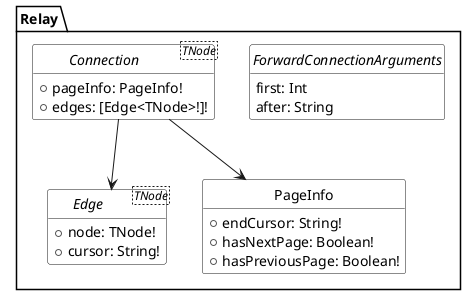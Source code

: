 @startuml relay
hide circle
hide empty members
skinparam monochrome true
skinparam style strictuml
skinparam shadowing false
skinparam backgroundColor transparent
skinparam classBackgroundColor transparent

namespace Relay {
  interface ForwardConnectionArguments {
    first: Int
    after: String
  }

  interface Connection<TNode> {
    +pageInfo: PageInfo!
    +edges: [Edge<TNode>!]!
  }

  Connection --> Edge
  Connection --> PageInfo

  class PageInfo {
    +endCursor: String!
    +hasNextPage: Boolean!
    +hasPreviousPage: Boolean!
  }

  interface Edge<TNode> {
    +node: TNode!
    +cursor: String!
  }
}

@enduml
